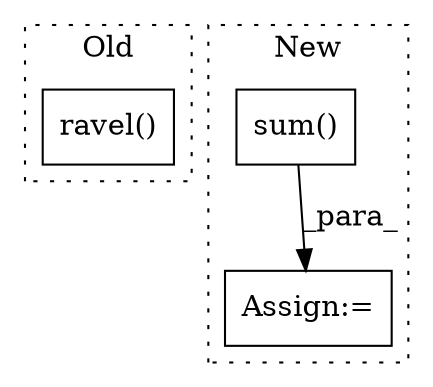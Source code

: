 digraph G {
subgraph cluster0 {
1 [label="ravel()" a="75" s="974" l="27" shape="box"];
label = "Old";
style="dotted";
}
subgraph cluster1 {
2 [label="sum()" a="75" s="1132" l="17" shape="box"];
3 [label="Assign:=" a="68" s="1128" l="4" shape="box"];
label = "New";
style="dotted";
}
2 -> 3 [label="_para_"];
}